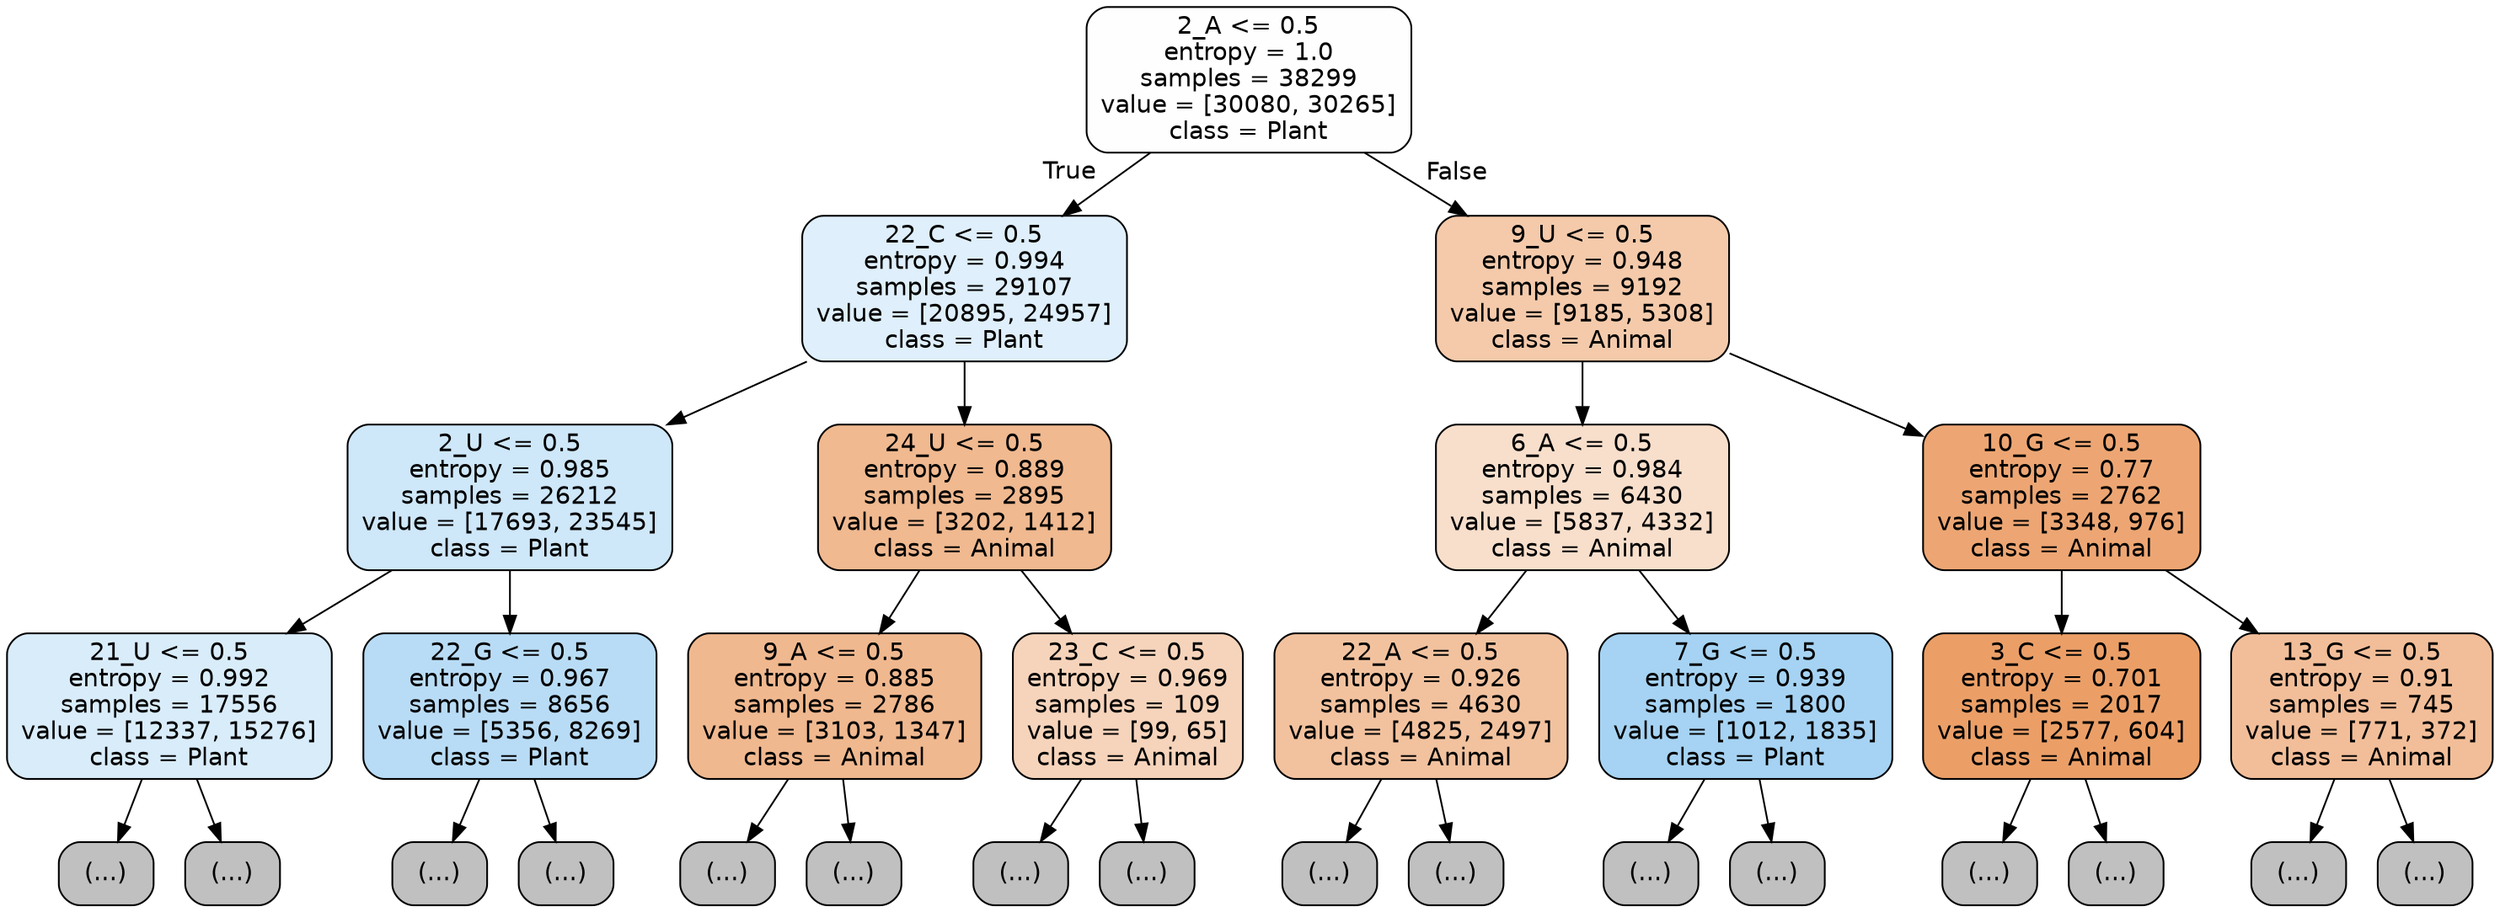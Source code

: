 digraph Tree {
node [shape=box, style="filled, rounded", color="black", fontname="helvetica"] ;
edge [fontname="helvetica"] ;
0 [label="2_A <= 0.5\nentropy = 1.0\nsamples = 38299\nvalue = [30080, 30265]\nclass = Plant", fillcolor="#fefeff"] ;
1 [label="22_C <= 0.5\nentropy = 0.994\nsamples = 29107\nvalue = [20895, 24957]\nclass = Plant", fillcolor="#dfeffb"] ;
0 -> 1 [labeldistance=2.5, labelangle=45, headlabel="True"] ;
2 [label="2_U <= 0.5\nentropy = 0.985\nsamples = 26212\nvalue = [17693, 23545]\nclass = Plant", fillcolor="#cee7f9"] ;
1 -> 2 ;
3 [label="21_U <= 0.5\nentropy = 0.992\nsamples = 17556\nvalue = [12337, 15276]\nclass = Plant", fillcolor="#d9ecfa"] ;
2 -> 3 ;
4 [label="(...)", fillcolor="#C0C0C0"] ;
3 -> 4 ;
6027 [label="(...)", fillcolor="#C0C0C0"] ;
3 -> 6027 ;
7584 [label="22_G <= 0.5\nentropy = 0.967\nsamples = 8656\nvalue = [5356, 8269]\nclass = Plant", fillcolor="#b9dcf6"] ;
2 -> 7584 ;
7585 [label="(...)", fillcolor="#C0C0C0"] ;
7584 -> 7585 ;
10998 [label="(...)", fillcolor="#C0C0C0"] ;
7584 -> 10998 ;
11485 [label="24_U <= 0.5\nentropy = 0.889\nsamples = 2895\nvalue = [3202, 1412]\nclass = Animal", fillcolor="#f0b990"] ;
1 -> 11485 ;
11486 [label="9_A <= 0.5\nentropy = 0.885\nsamples = 2786\nvalue = [3103, 1347]\nclass = Animal", fillcolor="#f0b88f"] ;
11485 -> 11486 ;
11487 [label="(...)", fillcolor="#C0C0C0"] ;
11486 -> 11487 ;
12612 [label="(...)", fillcolor="#C0C0C0"] ;
11486 -> 12612 ;
12931 [label="23_C <= 0.5\nentropy = 0.969\nsamples = 109\nvalue = [99, 65]\nclass = Animal", fillcolor="#f6d4bb"] ;
11485 -> 12931 ;
12932 [label="(...)", fillcolor="#C0C0C0"] ;
12931 -> 12932 ;
12991 [label="(...)", fillcolor="#C0C0C0"] ;
12931 -> 12991 ;
13012 [label="9_U <= 0.5\nentropy = 0.948\nsamples = 9192\nvalue = [9185, 5308]\nclass = Animal", fillcolor="#f4caab"] ;
0 -> 13012 [labeldistance=2.5, labelangle=-45, headlabel="False"] ;
13013 [label="6_A <= 0.5\nentropy = 0.984\nsamples = 6430\nvalue = [5837, 4332]\nclass = Animal", fillcolor="#f8dfcc"] ;
13012 -> 13013 ;
13014 [label="22_A <= 0.5\nentropy = 0.926\nsamples = 4630\nvalue = [4825, 2497]\nclass = Animal", fillcolor="#f2c29f"] ;
13013 -> 13014 ;
13015 [label="(...)", fillcolor="#C0C0C0"] ;
13014 -> 13015 ;
14964 [label="(...)", fillcolor="#C0C0C0"] ;
13014 -> 14964 ;
15271 [label="7_G <= 0.5\nentropy = 0.939\nsamples = 1800\nvalue = [1012, 1835]\nclass = Plant", fillcolor="#a6d3f3"] ;
13013 -> 15271 ;
15272 [label="(...)", fillcolor="#C0C0C0"] ;
15271 -> 15272 ;
15781 [label="(...)", fillcolor="#C0C0C0"] ;
15271 -> 15781 ;
16008 [label="10_G <= 0.5\nentropy = 0.77\nsamples = 2762\nvalue = [3348, 976]\nclass = Animal", fillcolor="#eda673"] ;
13012 -> 16008 ;
16009 [label="3_C <= 0.5\nentropy = 0.701\nsamples = 2017\nvalue = [2577, 604]\nclass = Animal", fillcolor="#eb9f67"] ;
16008 -> 16009 ;
16010 [label="(...)", fillcolor="#C0C0C0"] ;
16009 -> 16010 ;
16653 [label="(...)", fillcolor="#C0C0C0"] ;
16009 -> 16653 ;
16786 [label="13_G <= 0.5\nentropy = 0.91\nsamples = 745\nvalue = [771, 372]\nclass = Animal", fillcolor="#f2be99"] ;
16008 -> 16786 ;
16787 [label="(...)", fillcolor="#C0C0C0"] ;
16786 -> 16787 ;
17074 [label="(...)", fillcolor="#C0C0C0"] ;
16786 -> 17074 ;
}